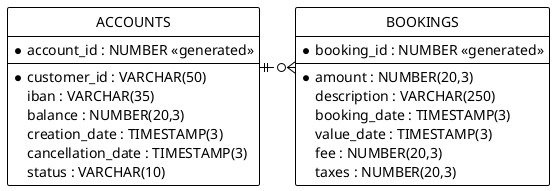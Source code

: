 @startuml

' hide the spot
hide circle

' avoid problems with angled crows feet
skinparam linetype ortho

<style>
classDiagram {
  BackGroundColor white
  LineThickness 1
  LineColor black
}
</style>

entity "ACCOUNTS" as accounts {
* account_id : NUMBER <<generated>>
---
* customer_id : VARCHAR(50)
iban : VARCHAR(35)
balance : NUMBER(20,3)
creation_date : TIMESTAMP(3)
cancellation_date : TIMESTAMP(3)
status : VARCHAR(10)
}

entity "BOOKINGS" as bookings {
* booking_id : NUMBER <<generated>>
---
* amount : NUMBER(20,3)
description : VARCHAR(250)
booking_date : TIMESTAMP(3)
value_date : TIMESTAMP(3)
fee : NUMBER(20,3)
taxes : NUMBER(20,3)
}

accounts ||..o{ bookings
accounts -r[hidden]-> bookings

@enduml
